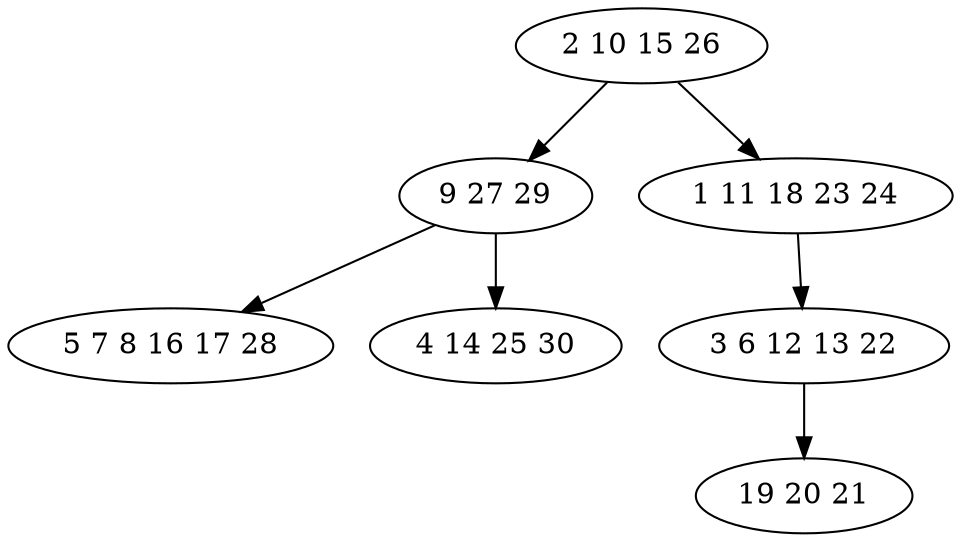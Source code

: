 digraph true_tree {
	"0" -> "1"
	"1" -> "2"
	"0" -> "3"
	"1" -> "4"
	"3" -> "5"
	"5" -> "6"
	"0" [label="2 10 15 26"];
	"1" [label="9 27 29"];
	"2" [label="5 7 8 16 17 28"];
	"3" [label="1 11 18 23 24"];
	"4" [label="4 14 25 30"];
	"5" [label="3 6 12 13 22"];
	"6" [label="19 20 21"];
}
